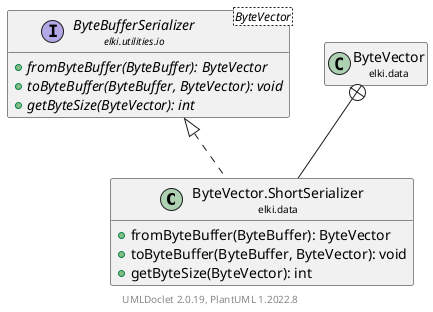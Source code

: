 @startuml
    remove .*\.(Instance|Par|Parameterizer|Factory)$
    set namespaceSeparator none
    hide empty fields
    hide empty methods

    class "<size:14>ByteVector.ShortSerializer\n<size:10>elki.data" as elki.data.ByteVector.ShortSerializer [[ByteVector.ShortSerializer.html]] {
        +fromByteBuffer(ByteBuffer): ByteVector
        +toByteBuffer(ByteBuffer, ByteVector): void
        +getByteSize(ByteVector): int
    }

    interface "<size:14>ByteBufferSerializer\n<size:10>elki.utilities.io" as elki.utilities.io.ByteBufferSerializer<ByteVector> [[../utilities/io/ByteBufferSerializer.html]] {
        {abstract} +fromByteBuffer(ByteBuffer): ByteVector
        {abstract} +toByteBuffer(ByteBuffer, ByteVector): void
        {abstract} +getByteSize(ByteVector): int
    }
    class "<size:14>ByteVector\n<size:10>elki.data" as elki.data.ByteVector [[ByteVector.html]]

    elki.utilities.io.ByteBufferSerializer <|.. elki.data.ByteVector.ShortSerializer
    elki.data.ByteVector +-- elki.data.ByteVector.ShortSerializer

    center footer UMLDoclet 2.0.19, PlantUML 1.2022.8
@enduml
